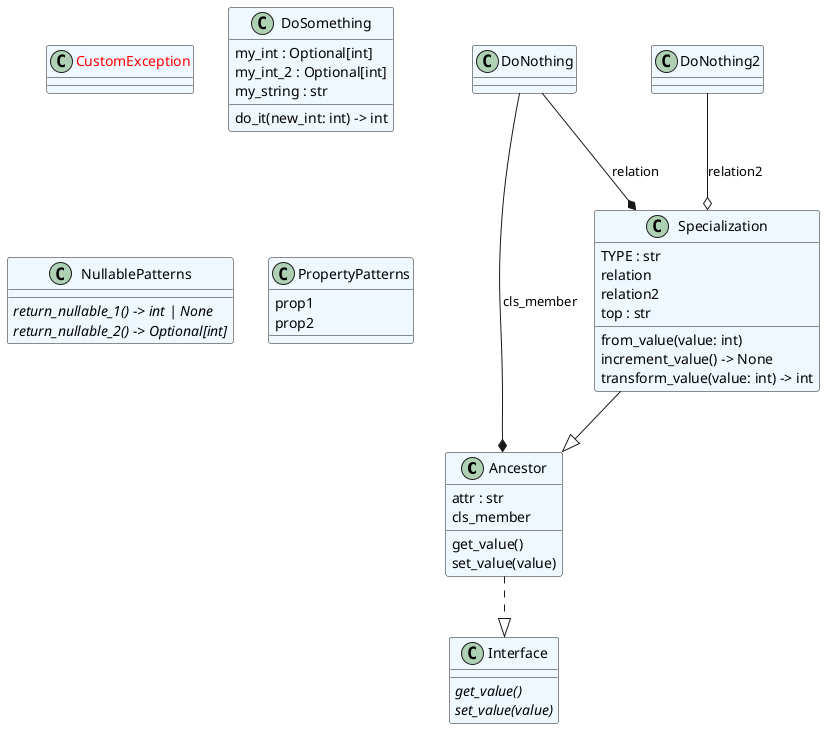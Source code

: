 @startuml classes_colorized
set namespaceSeparator none
class "Ancestor" as data.clientmodule_test.Ancestor #aliceblue {
  attr : str
  cls_member
  get_value()
  set_value(value)
}
class "<color:red>CustomException</color>" as data.suppliermodule_test.CustomException #aliceblue {
}
class "DoNothing" as data.suppliermodule_test.DoNothing #aliceblue {
}
class "DoNothing2" as data.suppliermodule_test.DoNothing2 #aliceblue {
}
class "DoSomething" as data.suppliermodule_test.DoSomething #aliceblue {
  my_int : Optional[int]
  my_int_2 : Optional[int]
  my_string : str
  do_it(new_int: int) -> int
}
class "Interface" as data.suppliermodule_test.Interface #aliceblue {
  {abstract}get_value()
  {abstract}set_value(value)
}
class "NullablePatterns" as data.nullable_pattern.NullablePatterns #aliceblue {
  {abstract}return_nullable_1() -> int | None
  {abstract}return_nullable_2() -> Optional[int]
}
class "PropertyPatterns" as data.property_pattern.PropertyPatterns #aliceblue {
  prop1
  prop2
}
class "Specialization" as data.clientmodule_test.Specialization #aliceblue {
  TYPE : str
  relation
  relation2
  top : str
  from_value(value: int)
  increment_value() -> None
  transform_value(value: int) -> int
}
data.clientmodule_test.Specialization --|> data.clientmodule_test.Ancestor
data.clientmodule_test.Ancestor ..|> data.suppliermodule_test.Interface
data.suppliermodule_test.DoNothing --* data.clientmodule_test.Ancestor : cls_member
data.suppliermodule_test.DoNothing --* data.clientmodule_test.Specialization : relation
data.suppliermodule_test.DoNothing2 --o data.clientmodule_test.Specialization : relation2
@enduml

